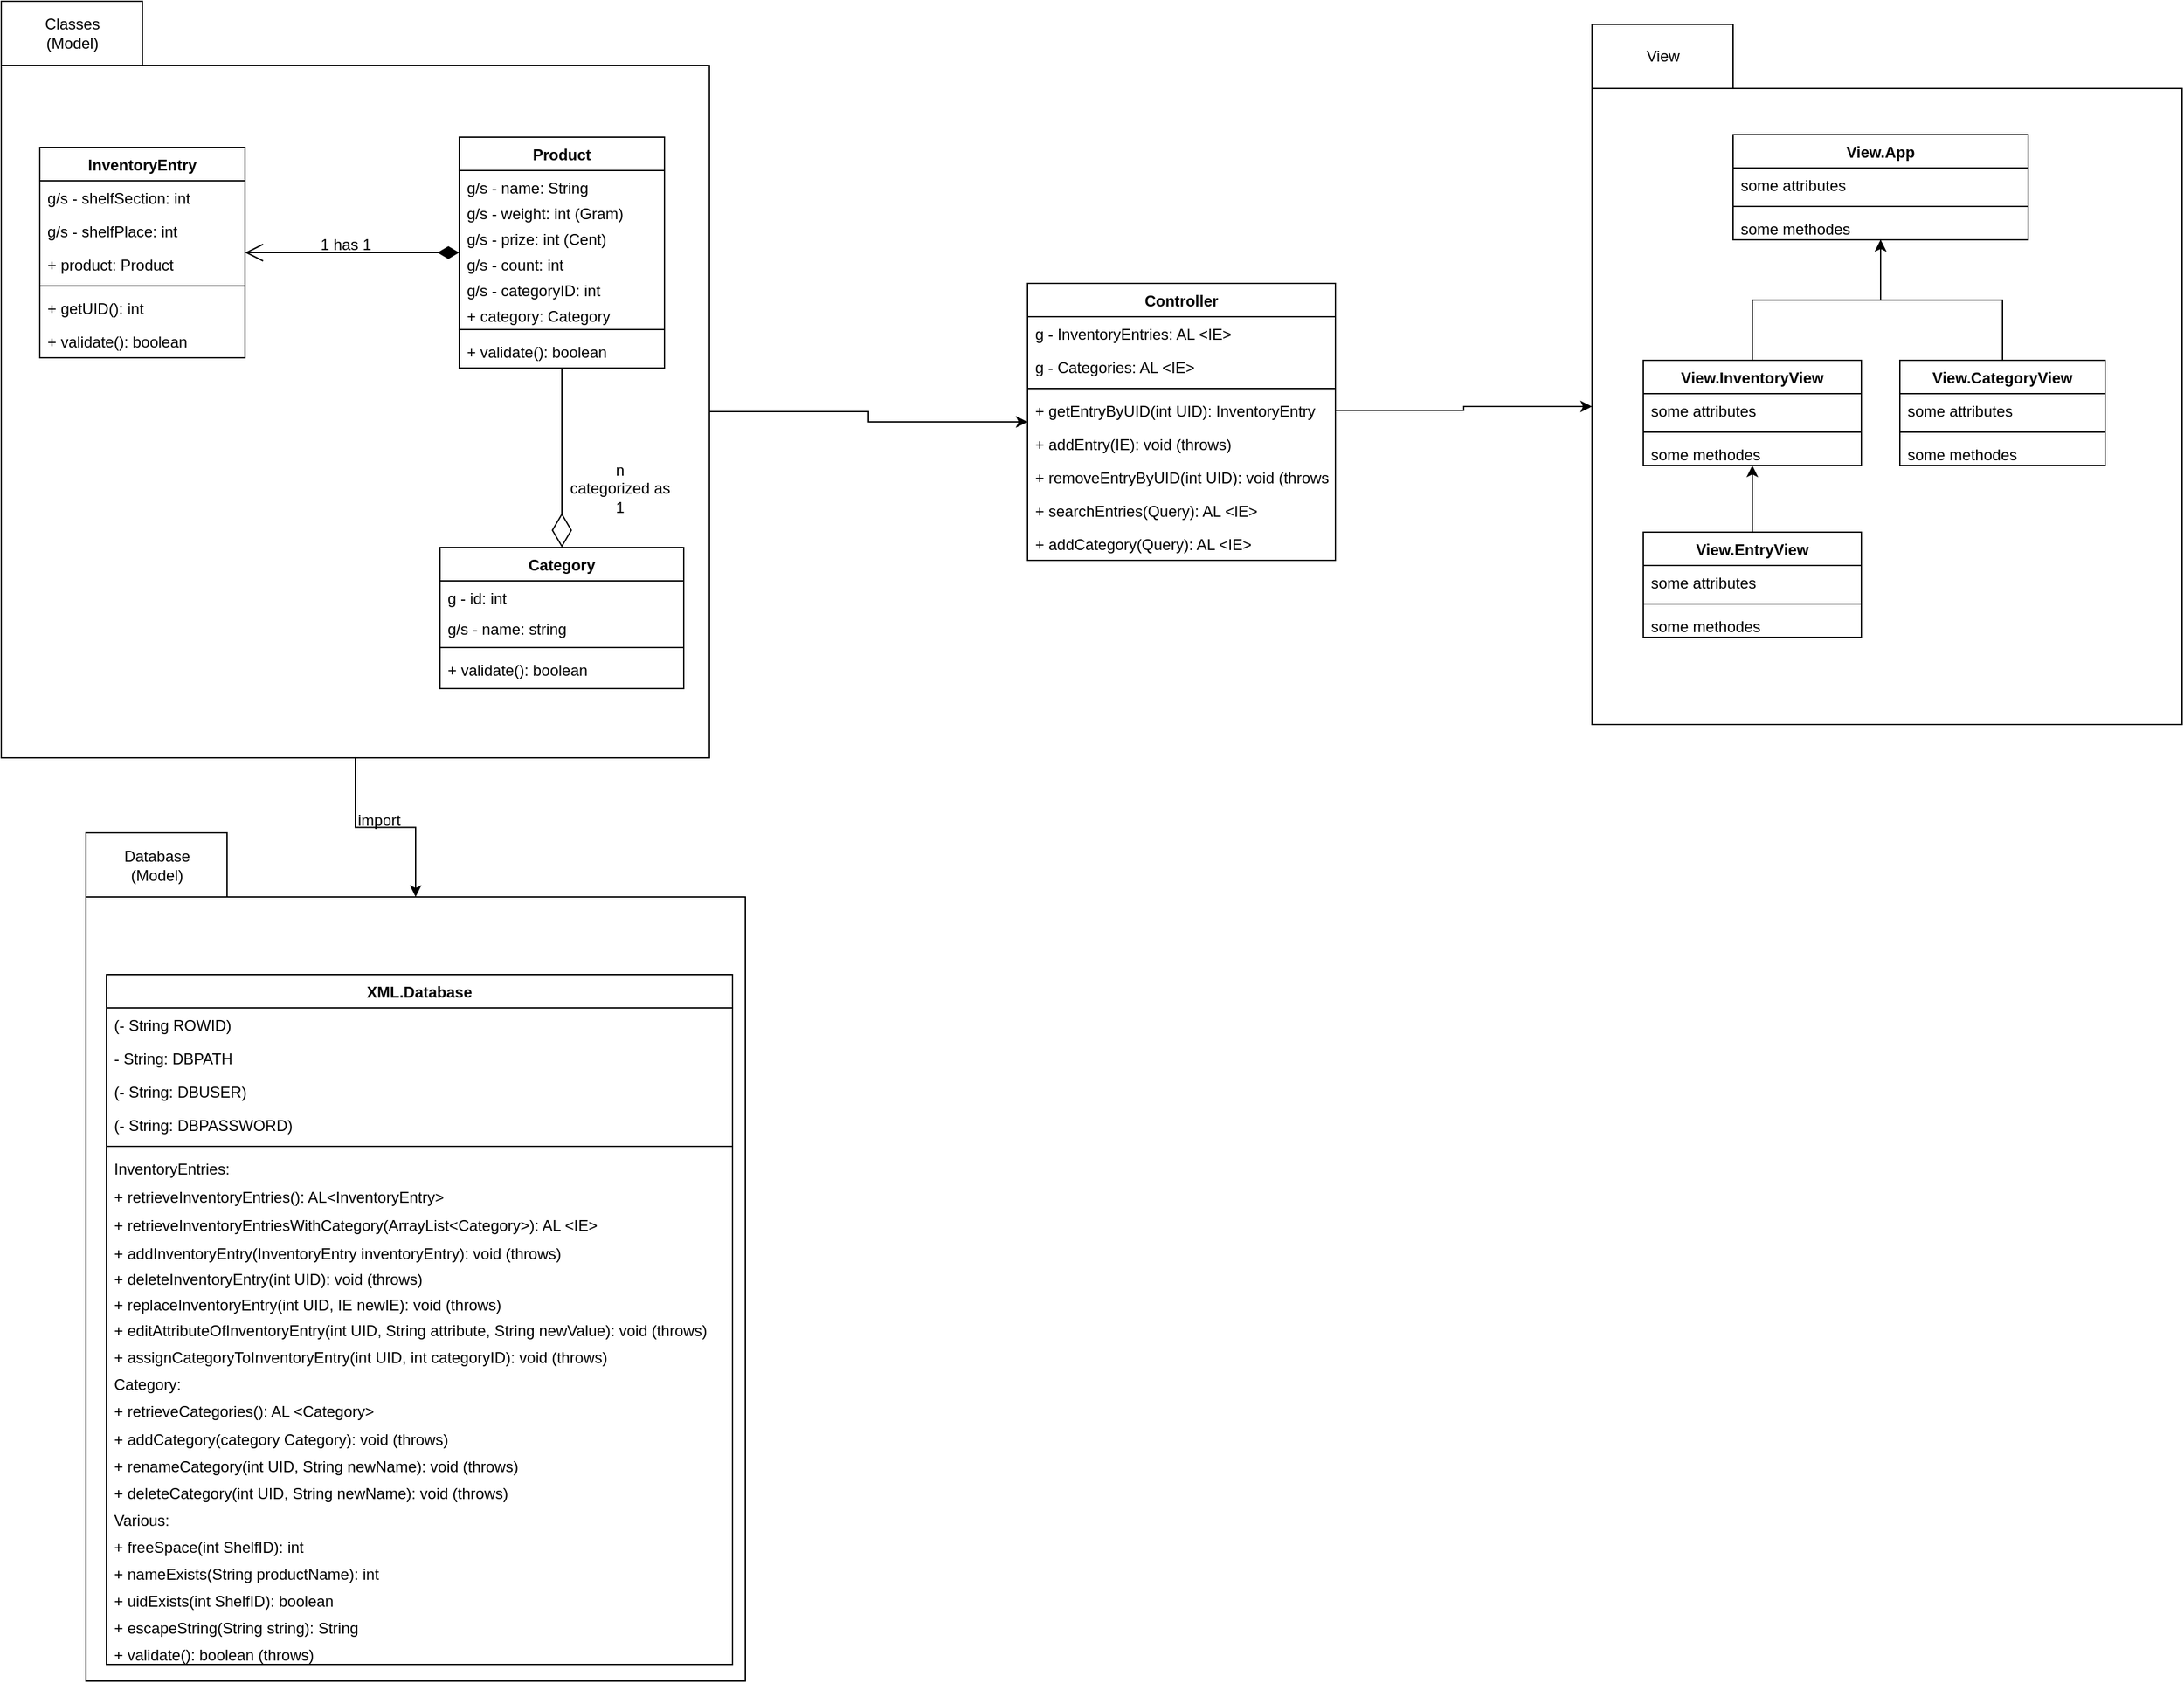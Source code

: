 <mxfile version="12.4.2" type="device" pages="1"><diagram id="II4qITKLCi_VNjRn3j1U" name="Page-1"><mxGraphModel dx="1261" dy="932" grid="1" gridSize="10" guides="1" tooltips="1" connect="1" arrows="1" fold="1" page="1" pageScale="1" pageWidth="827" pageHeight="1169" math="0" shadow="0"><root><mxCell id="0"/><mxCell id="1" parent="0"/><mxCell id="mAHmrQMKxv-tMI07lkVj-19" style="edgeStyle=orthogonalEdgeStyle;rounded=0;orthogonalLoop=1;jettySize=auto;html=1;exitX=1;exitY=0.5;exitDx=0;exitDy=0;" parent="1" source="zyoBYqR7Cxe4k0iHYnGC-2" target="mAHmrQMKxv-tMI07lkVj-7" edge="1"><mxGeometry relative="1" as="geometry"/></mxCell><mxCell id="zyoBYqR7Cxe4k0iHYnGC-2" value="" style="rounded=0;whiteSpace=wrap;html=1;" parent="1" vertex="1"><mxGeometry x="80" y="90" width="552" height="540" as="geometry"/></mxCell><mxCell id="zyoBYqR7Cxe4k0iHYnGC-9" style="edgeStyle=orthogonalEdgeStyle;rounded=0;orthogonalLoop=1;jettySize=auto;html=1;" parent="1" source="zyoBYqR7Cxe4k0iHYnGC-2" target="MuC0JlUs1k2olT5uU5jN-11" edge="1"><mxGeometry relative="1" as="geometry"><mxPoint x="440" y="684" as="targetPoint"/></mxGeometry></mxCell><mxCell id="MuC0JlUs1k2olT5uU5jN-11" value="" style="rounded=0;whiteSpace=wrap;html=1;" parent="1" vertex="1"><mxGeometry x="146" y="738.5" width="514" height="611.5" as="geometry"/></mxCell><mxCell id="Qiu1RY4GNax4AS43yLGP-9" value="Product" style="swimlane;fontStyle=1;align=center;verticalAlign=top;childLayout=stackLayout;horizontal=1;startSize=26;horizontalStack=0;resizeParent=1;resizeParentMax=0;resizeLast=0;collapsible=1;marginBottom=0;" parent="1" vertex="1"><mxGeometry x="437" y="146" width="160" height="180" as="geometry"/></mxCell><mxCell id="sruDoZnBTIl_tYE3ByDj-9" value="g/s - name: String" style="text;strokeColor=none;fillColor=none;align=left;verticalAlign=top;spacingLeft=4;spacingRight=4;overflow=hidden;rotatable=0;points=[[0,0.5],[1,0.5]];portConstraint=eastwest;" parent="Qiu1RY4GNax4AS43yLGP-9" vertex="1"><mxGeometry y="26" width="160" height="20" as="geometry"/></mxCell><mxCell id="AtLYLam72HxLLNufHpRY-1" value="g/s - weight: int (Gram)" style="text;strokeColor=none;fillColor=none;align=left;verticalAlign=top;spacingLeft=4;spacingRight=4;overflow=hidden;rotatable=0;points=[[0,0.5],[1,0.5]];portConstraint=eastwest;" parent="Qiu1RY4GNax4AS43yLGP-9" vertex="1"><mxGeometry y="46" width="160" height="20" as="geometry"/></mxCell><mxCell id="sruDoZnBTIl_tYE3ByDj-7" value="g/s - prize: int (Cent)" style="text;strokeColor=none;fillColor=none;align=left;verticalAlign=top;spacingLeft=4;spacingRight=4;overflow=hidden;rotatable=0;points=[[0,0.5],[1,0.5]];portConstraint=eastwest;" parent="Qiu1RY4GNax4AS43yLGP-9" vertex="1"><mxGeometry y="66" width="160" height="20" as="geometry"/></mxCell><mxCell id="TVaEBej-A1oWXRZGp-uc-2" value="g/s - count: int" style="text;strokeColor=none;fillColor=none;align=left;verticalAlign=top;spacingLeft=4;spacingRight=4;overflow=hidden;rotatable=0;points=[[0,0.5],[1,0.5]];portConstraint=eastwest;" parent="Qiu1RY4GNax4AS43yLGP-9" vertex="1"><mxGeometry y="86" width="160" height="20" as="geometry"/></mxCell><mxCell id="up4uTZUS3rRXlpmSH3Hy-1" value="g/s - categoryID: int" style="text;strokeColor=none;fillColor=none;align=left;verticalAlign=top;spacingLeft=4;spacingRight=4;overflow=hidden;rotatable=0;points=[[0,0.5],[1,0.5]];portConstraint=eastwest;" parent="Qiu1RY4GNax4AS43yLGP-9" vertex="1"><mxGeometry y="106" width="160" height="20" as="geometry"/></mxCell><mxCell id="-B3GaBSoYx90qfIf9eGo-1" value="+ category: Category" style="text;strokeColor=none;fillColor=none;align=left;verticalAlign=top;spacingLeft=4;spacingRight=4;overflow=hidden;rotatable=0;points=[[0,0.5],[1,0.5]];portConstraint=eastwest;" parent="Qiu1RY4GNax4AS43yLGP-9" vertex="1"><mxGeometry y="126" width="160" height="20" as="geometry"/></mxCell><mxCell id="Qiu1RY4GNax4AS43yLGP-11" value="" style="line;strokeWidth=1;fillColor=none;align=left;verticalAlign=middle;spacingTop=-1;spacingLeft=3;spacingRight=3;rotatable=0;labelPosition=right;points=[];portConstraint=eastwest;" parent="Qiu1RY4GNax4AS43yLGP-9" vertex="1"><mxGeometry y="146" width="160" height="8" as="geometry"/></mxCell><mxCell id="C-HPcvjuCENW0QRDmI3f-2" value="+ validate(): boolean" style="text;strokeColor=none;fillColor=none;align=left;verticalAlign=top;spacingLeft=4;spacingRight=4;overflow=hidden;rotatable=0;points=[[0,0.5],[1,0.5]];portConstraint=eastwest;" parent="Qiu1RY4GNax4AS43yLGP-9" vertex="1"><mxGeometry y="154" width="160" height="26" as="geometry"/></mxCell><mxCell id="Qiu1RY4GNax4AS43yLGP-34" value="Category" style="swimlane;fontStyle=1;align=center;verticalAlign=top;childLayout=stackLayout;horizontal=1;startSize=26;horizontalStack=0;resizeParent=1;resizeParentMax=0;resizeLast=0;collapsible=1;marginBottom=0;" parent="1" vertex="1"><mxGeometry x="422" y="466" width="190" height="110" as="geometry"/></mxCell><mxCell id="Qiu1RY4GNax4AS43yLGP-35" value="g - id: int" style="text;strokeColor=none;fillColor=none;align=left;verticalAlign=top;spacingLeft=4;spacingRight=4;overflow=hidden;rotatable=0;points=[[0,0.5],[1,0.5]];portConstraint=eastwest;" parent="Qiu1RY4GNax4AS43yLGP-34" vertex="1"><mxGeometry y="26" width="190" height="24" as="geometry"/></mxCell><mxCell id="sruDoZnBTIl_tYE3ByDj-6" value="g/s - name: string" style="text;strokeColor=none;fillColor=none;align=left;verticalAlign=top;spacingLeft=4;spacingRight=4;overflow=hidden;rotatable=0;points=[[0,0.5],[1,0.5]];portConstraint=eastwest;" parent="Qiu1RY4GNax4AS43yLGP-34" vertex="1"><mxGeometry y="50" width="190" height="24" as="geometry"/></mxCell><mxCell id="Qiu1RY4GNax4AS43yLGP-36" value="" style="line;strokeWidth=1;fillColor=none;align=left;verticalAlign=middle;spacingTop=-1;spacingLeft=3;spacingRight=3;rotatable=0;labelPosition=right;points=[];portConstraint=eastwest;" parent="Qiu1RY4GNax4AS43yLGP-34" vertex="1"><mxGeometry y="74" width="190" height="8" as="geometry"/></mxCell><mxCell id="mAHmrQMKxv-tMI07lkVj-6" value="+ validate(): boolean" style="text;strokeColor=none;fillColor=none;align=left;verticalAlign=top;spacingLeft=4;spacingRight=4;overflow=hidden;rotatable=0;points=[[0,0.5],[1,0.5]];portConstraint=eastwest;" parent="Qiu1RY4GNax4AS43yLGP-34" vertex="1"><mxGeometry y="82" width="190" height="28" as="geometry"/></mxCell><mxCell id="Qiu1RY4GNax4AS43yLGP-41" value="n&lt;br&gt;categorized as&lt;br&gt;1" style="text;html=1;resizable=0;points=[];autosize=1;align=center;verticalAlign=top;spacingTop=-4;" parent="1" vertex="1"><mxGeometry x="517" y="396" width="90" height="40" as="geometry"/></mxCell><mxCell id="QKrm-Eze9-A4GsQXH-GI-1" value="XML.Database" style="swimlane;fontStyle=1;align=center;verticalAlign=top;childLayout=stackLayout;horizontal=1;startSize=26;horizontalStack=0;resizeParent=1;resizeParentMax=0;resizeLast=0;collapsible=1;marginBottom=0;" parent="1" vertex="1"><mxGeometry x="162" y="799" width="488" height="538" as="geometry"/></mxCell><mxCell id="QKrm-Eze9-A4GsQXH-GI-2" value="(- String ROWID)&#10;&#9;&#10;&#9;String DBPATH = &quot;\\\\sqlite\\\\db.pen_testing.db&quot;;&#10;&#9;&#10;&#9;String DBUSER = &quot;root&quot;;&#10;&#9;&#10;&#9;String DBPASSWORD = &quot;password&quot;;" style="text;strokeColor=none;fillColor=none;align=left;verticalAlign=top;spacingLeft=4;spacingRight=4;overflow=hidden;rotatable=0;points=[[0,0.5],[1,0.5]];portConstraint=eastwest;" parent="QKrm-Eze9-A4GsQXH-GI-1" vertex="1"><mxGeometry y="26" width="488" height="26" as="geometry"/></mxCell><mxCell id="MuC0JlUs1k2olT5uU5jN-7" value="- String: DBPATH" style="text;strokeColor=none;fillColor=none;align=left;verticalAlign=top;spacingLeft=4;spacingRight=4;overflow=hidden;rotatable=0;points=[[0,0.5],[1,0.5]];portConstraint=eastwest;" parent="QKrm-Eze9-A4GsQXH-GI-1" vertex="1"><mxGeometry y="52" width="488" height="26" as="geometry"/></mxCell><mxCell id="MuC0JlUs1k2olT5uU5jN-8" value="(- String: DBUSER)" style="text;strokeColor=none;fillColor=none;align=left;verticalAlign=top;spacingLeft=4;spacingRight=4;overflow=hidden;rotatable=0;points=[[0,0.5],[1,0.5]];portConstraint=eastwest;" parent="QKrm-Eze9-A4GsQXH-GI-1" vertex="1"><mxGeometry y="78" width="488" height="26" as="geometry"/></mxCell><mxCell id="MuC0JlUs1k2olT5uU5jN-9" value="(- String: DBPASSWORD)" style="text;strokeColor=none;fillColor=none;align=left;verticalAlign=top;spacingLeft=4;spacingRight=4;overflow=hidden;rotatable=0;points=[[0,0.5],[1,0.5]];portConstraint=eastwest;" parent="QKrm-Eze9-A4GsQXH-GI-1" vertex="1"><mxGeometry y="104" width="488" height="26" as="geometry"/></mxCell><mxCell id="QKrm-Eze9-A4GsQXH-GI-3" value="" style="line;strokeWidth=1;fillColor=none;align=left;verticalAlign=middle;spacingTop=-1;spacingLeft=3;spacingRight=3;rotatable=0;labelPosition=right;points=[];portConstraint=eastwest;" parent="QKrm-Eze9-A4GsQXH-GI-1" vertex="1"><mxGeometry y="130" width="488" height="8" as="geometry"/></mxCell><mxCell id="wtwMjHMhblk2YSpVdP-w-8" value="InventoryEntries:" style="text;strokeColor=none;fillColor=none;align=left;verticalAlign=top;spacingLeft=4;spacingRight=4;overflow=hidden;rotatable=0;points=[[0,0.5],[1,0.5]];portConstraint=eastwest;" vertex="1" parent="QKrm-Eze9-A4GsQXH-GI-1"><mxGeometry y="138" width="488" height="22" as="geometry"/></mxCell><mxCell id="gfWhXtZirMkXytCO7cxq-39" value="+ retrieveInventoryEntries(): AL&lt;InventoryEntry&gt;" style="text;strokeColor=none;fillColor=none;align=left;verticalAlign=top;spacingLeft=4;spacingRight=4;overflow=hidden;rotatable=0;points=[[0,0.5],[1,0.5]];portConstraint=eastwest;" parent="QKrm-Eze9-A4GsQXH-GI-1" vertex="1"><mxGeometry y="160" width="488" height="22" as="geometry"/></mxCell><mxCell id="wtwMjHMhblk2YSpVdP-w-2" value="+ retrieveInventoryEntriesWithCategory(ArrayList&lt;Category&gt;): AL &lt;IE&gt;" style="text;strokeColor=none;fillColor=none;align=left;verticalAlign=top;spacingLeft=4;spacingRight=4;overflow=hidden;rotatable=0;points=[[0,0.5],[1,0.5]];portConstraint=eastwest;" vertex="1" parent="QKrm-Eze9-A4GsQXH-GI-1"><mxGeometry y="182" width="488" height="22" as="geometry"/></mxCell><mxCell id="ibuR769cZpBmyBUdAeHn-39" value="+ addInventoryEntry(InventoryEntry inventoryEntry): void (throws)" style="text;strokeColor=none;fillColor=none;align=left;verticalAlign=top;spacingLeft=4;spacingRight=4;overflow=hidden;rotatable=0;points=[[0,0.5],[1,0.5]];portConstraint=eastwest;" parent="QKrm-Eze9-A4GsQXH-GI-1" vertex="1"><mxGeometry y="204" width="488" height="20" as="geometry"/></mxCell><mxCell id="iIOl0lsGq0WU1nMPUVmK-1" value="+ deleteInventoryEntry(int UID): void (throws)" style="text;strokeColor=none;fillColor=none;align=left;verticalAlign=top;spacingLeft=4;spacingRight=4;overflow=hidden;rotatable=0;points=[[0,0.5],[1,0.5]];portConstraint=eastwest;" parent="QKrm-Eze9-A4GsQXH-GI-1" vertex="1"><mxGeometry y="224" width="488" height="20" as="geometry"/></mxCell><mxCell id="MuC0JlUs1k2olT5uU5jN-5" value="+ replaceInventoryEntry(int UID, IE newIE): void (throws)" style="text;strokeColor=none;fillColor=none;align=left;verticalAlign=top;spacingLeft=4;spacingRight=4;overflow=hidden;rotatable=0;points=[[0,0.5],[1,0.5]];portConstraint=eastwest;" parent="QKrm-Eze9-A4GsQXH-GI-1" vertex="1"><mxGeometry y="244" width="488" height="20" as="geometry"/></mxCell><mxCell id="ibuR769cZpBmyBUdAeHn-27" value="+ editAttributeOfInventoryEntry(int UID, String attribute, String newValue): void (throws)" style="text;strokeColor=none;fillColor=none;align=left;verticalAlign=top;spacingLeft=4;spacingRight=4;overflow=hidden;rotatable=0;points=[[0,0.5],[1,0.5]];portConstraint=eastwest;" parent="QKrm-Eze9-A4GsQXH-GI-1" vertex="1"><mxGeometry y="264" width="488" height="21" as="geometry"/></mxCell><mxCell id="wtwMjHMhblk2YSpVdP-w-3" value="+ assignCategoryToInventoryEntry(int UID, int categoryID): void (throws)" style="text;strokeColor=none;fillColor=none;align=left;verticalAlign=top;spacingLeft=4;spacingRight=4;overflow=hidden;rotatable=0;points=[[0,0.5],[1,0.5]];portConstraint=eastwest;" vertex="1" parent="QKrm-Eze9-A4GsQXH-GI-1"><mxGeometry y="285" width="488" height="21" as="geometry"/></mxCell><mxCell id="wtwMjHMhblk2YSpVdP-w-4" value="Category:" style="text;strokeColor=none;fillColor=none;align=left;verticalAlign=top;spacingLeft=4;spacingRight=4;overflow=hidden;rotatable=0;points=[[0,0.5],[1,0.5]];portConstraint=eastwest;" vertex="1" parent="QKrm-Eze9-A4GsQXH-GI-1"><mxGeometry y="306" width="488" height="21" as="geometry"/></mxCell><mxCell id="gfWhXtZirMkXytCO7cxq-42" value="+ retrieveCategories(): AL &lt;Category&gt;" style="text;strokeColor=none;fillColor=none;align=left;verticalAlign=top;spacingLeft=4;spacingRight=4;overflow=hidden;rotatable=0;points=[[0,0.5],[1,0.5]];portConstraint=eastwest;" parent="QKrm-Eze9-A4GsQXH-GI-1" vertex="1"><mxGeometry y="327" width="488" height="22" as="geometry"/></mxCell><mxCell id="wtwMjHMhblk2YSpVdP-w-5" value="+ addCategory(category Category): void (throws)" style="text;strokeColor=none;fillColor=none;align=left;verticalAlign=top;spacingLeft=4;spacingRight=4;overflow=hidden;rotatable=0;points=[[0,0.5],[1,0.5]];portConstraint=eastwest;" vertex="1" parent="QKrm-Eze9-A4GsQXH-GI-1"><mxGeometry y="349" width="488" height="21" as="geometry"/></mxCell><mxCell id="wtwMjHMhblk2YSpVdP-w-6" value="+ renameCategory(int UID, String newName): void (throws)" style="text;strokeColor=none;fillColor=none;align=left;verticalAlign=top;spacingLeft=4;spacingRight=4;overflow=hidden;rotatable=0;points=[[0,0.5],[1,0.5]];portConstraint=eastwest;" vertex="1" parent="QKrm-Eze9-A4GsQXH-GI-1"><mxGeometry y="370" width="488" height="21" as="geometry"/></mxCell><mxCell id="wtwMjHMhblk2YSpVdP-w-11" value="+ deleteCategory(int UID, String newName): void (throws)" style="text;strokeColor=none;fillColor=none;align=left;verticalAlign=top;spacingLeft=4;spacingRight=4;overflow=hidden;rotatable=0;points=[[0,0.5],[1,0.5]];portConstraint=eastwest;" vertex="1" parent="QKrm-Eze9-A4GsQXH-GI-1"><mxGeometry y="391" width="488" height="21" as="geometry"/></mxCell><mxCell id="wtwMjHMhblk2YSpVdP-w-9" value="Various:" style="text;strokeColor=none;fillColor=none;align=left;verticalAlign=top;spacingLeft=4;spacingRight=4;overflow=hidden;rotatable=0;points=[[0,0.5],[1,0.5]];portConstraint=eastwest;" vertex="1" parent="QKrm-Eze9-A4GsQXH-GI-1"><mxGeometry y="412" width="488" height="21" as="geometry"/></mxCell><mxCell id="wtwMjHMhblk2YSpVdP-w-10" value="+ freeSpace(int ShelfID): int" style="text;strokeColor=none;fillColor=none;align=left;verticalAlign=top;spacingLeft=4;spacingRight=4;overflow=hidden;rotatable=0;points=[[0,0.5],[1,0.5]];portConstraint=eastwest;" vertex="1" parent="QKrm-Eze9-A4GsQXH-GI-1"><mxGeometry y="433" width="488" height="21" as="geometry"/></mxCell><mxCell id="wtwMjHMhblk2YSpVdP-w-12" value="+ nameExists(String productName): int" style="text;strokeColor=none;fillColor=none;align=left;verticalAlign=top;spacingLeft=4;spacingRight=4;overflow=hidden;rotatable=0;points=[[0,0.5],[1,0.5]];portConstraint=eastwest;" vertex="1" parent="QKrm-Eze9-A4GsQXH-GI-1"><mxGeometry y="454" width="488" height="21" as="geometry"/></mxCell><mxCell id="wtwMjHMhblk2YSpVdP-w-13" value="+ uidExists(int ShelfID): boolean" style="text;strokeColor=none;fillColor=none;align=left;verticalAlign=top;spacingLeft=4;spacingRight=4;overflow=hidden;rotatable=0;points=[[0,0.5],[1,0.5]];portConstraint=eastwest;" vertex="1" parent="QKrm-Eze9-A4GsQXH-GI-1"><mxGeometry y="475" width="488" height="21" as="geometry"/></mxCell><mxCell id="wtwMjHMhblk2YSpVdP-w-14" value="+ escapeString(String string): String" style="text;strokeColor=none;fillColor=none;align=left;verticalAlign=top;spacingLeft=4;spacingRight=4;overflow=hidden;rotatable=0;points=[[0,0.5],[1,0.5]];portConstraint=eastwest;" vertex="1" parent="QKrm-Eze9-A4GsQXH-GI-1"><mxGeometry y="496" width="488" height="21" as="geometry"/></mxCell><mxCell id="wtwMjHMhblk2YSpVdP-w-15" value="+ validate(): boolean (throws)" style="text;strokeColor=none;fillColor=none;align=left;verticalAlign=top;spacingLeft=4;spacingRight=4;overflow=hidden;rotatable=0;points=[[0,0.5],[1,0.5]];portConstraint=eastwest;" vertex="1" parent="QKrm-Eze9-A4GsQXH-GI-1"><mxGeometry y="517" width="488" height="21" as="geometry"/></mxCell><mxCell id="OFnzm7iaJnwIENqA8FYo-10" value="InventoryEntry" style="swimlane;fontStyle=1;align=center;verticalAlign=top;childLayout=stackLayout;horizontal=1;startSize=26;horizontalStack=0;resizeParent=1;resizeParentMax=0;resizeLast=0;collapsible=1;marginBottom=0;" parent="1" vertex="1"><mxGeometry x="110" y="154" width="160" height="164" as="geometry"/></mxCell><mxCell id="sruDoZnBTIl_tYE3ByDj-1" value="g/s - shelfSection: int" style="text;strokeColor=none;fillColor=none;align=left;verticalAlign=top;spacingLeft=4;spacingRight=4;overflow=hidden;rotatable=0;points=[[0,0.5],[1,0.5]];portConstraint=eastwest;" parent="OFnzm7iaJnwIENqA8FYo-10" vertex="1"><mxGeometry y="26" width="160" height="26" as="geometry"/></mxCell><mxCell id="sruDoZnBTIl_tYE3ByDj-3" value="g/s - shelfPlace: int" style="text;strokeColor=none;fillColor=none;align=left;verticalAlign=top;spacingLeft=4;spacingRight=4;overflow=hidden;rotatable=0;points=[[0,0.5],[1,0.5]];portConstraint=eastwest;" parent="OFnzm7iaJnwIENqA8FYo-10" vertex="1"><mxGeometry y="52" width="160" height="26" as="geometry"/></mxCell><mxCell id="OFnzm7iaJnwIENqA8FYo-14" value="+ product: Product" style="text;strokeColor=none;fillColor=none;align=left;verticalAlign=top;spacingLeft=4;spacingRight=4;overflow=hidden;rotatable=0;points=[[0,0.5],[1,0.5]];portConstraint=eastwest;" parent="OFnzm7iaJnwIENqA8FYo-10" vertex="1"><mxGeometry y="78" width="160" height="26" as="geometry"/></mxCell><mxCell id="OFnzm7iaJnwIENqA8FYo-12" value="" style="line;strokeWidth=1;fillColor=none;align=left;verticalAlign=middle;spacingTop=-1;spacingLeft=3;spacingRight=3;rotatable=0;labelPosition=right;points=[];portConstraint=eastwest;" parent="OFnzm7iaJnwIENqA8FYo-10" vertex="1"><mxGeometry y="104" width="160" height="8" as="geometry"/></mxCell><mxCell id="mAHmrQMKxv-tMI07lkVj-1" value="+ getUID(): int" style="text;strokeColor=none;fillColor=none;align=left;verticalAlign=top;spacingLeft=4;spacingRight=4;overflow=hidden;rotatable=0;points=[[0,0.5],[1,0.5]];portConstraint=eastwest;" parent="OFnzm7iaJnwIENqA8FYo-10" vertex="1"><mxGeometry y="112" width="160" height="26" as="geometry"/></mxCell><mxCell id="iIOl0lsGq0WU1nMPUVmK-2" value="+ validate(): boolean" style="text;strokeColor=none;fillColor=none;align=left;verticalAlign=top;spacingLeft=4;spacingRight=4;overflow=hidden;rotatable=0;points=[[0,0.5],[1,0.5]];portConstraint=eastwest;" parent="OFnzm7iaJnwIENqA8FYo-10" vertex="1"><mxGeometry y="138" width="160" height="26" as="geometry"/></mxCell><mxCell id="C-HPcvjuCENW0QRDmI3f-10" value="" style="endArrow=open;html=1;endSize=12;startArrow=diamondThin;startSize=14;startFill=1;edgeStyle=orthogonalEdgeStyle;align=left;verticalAlign=bottom;" parent="1" source="Qiu1RY4GNax4AS43yLGP-9" target="OFnzm7iaJnwIENqA8FYo-10" edge="1"><mxGeometry x="0.004" y="-124" relative="1" as="geometry"><mxPoint x="432.833" y="-259" as="sourcePoint"/><mxPoint x="297" y="-191" as="targetPoint"/><mxPoint x="17" y="2" as="offset"/></mxGeometry></mxCell><mxCell id="C-HPcvjuCENW0QRDmI3f-11" value="1 has 1" style="text;html=1;resizable=0;points=[];autosize=1;align=left;verticalAlign=top;spacingTop=-4;" parent="1" vertex="1"><mxGeometry x="327" y="220" width="50" height="20" as="geometry"/></mxCell><mxCell id="C-HPcvjuCENW0QRDmI3f-16" value="" style="endArrow=diamondThin;endFill=0;endSize=24;html=1;" parent="1" source="Qiu1RY4GNax4AS43yLGP-9" target="Qiu1RY4GNax4AS43yLGP-34" edge="1"><mxGeometry width="160" relative="1" as="geometry"><mxPoint x="242" y="646" as="sourcePoint"/><mxPoint x="402" y="646" as="targetPoint"/><Array as="points"/></mxGeometry></mxCell><mxCell id="MuC0JlUs1k2olT5uU5jN-16" value="Database&lt;br&gt;(Model)" style="html=1;" parent="1" vertex="1"><mxGeometry x="146" y="688.5" width="110" height="50" as="geometry"/></mxCell><mxCell id="zyoBYqR7Cxe4k0iHYnGC-3" value="Classes&lt;br&gt;(Model)" style="html=1;" parent="1" vertex="1"><mxGeometry x="80" y="40" width="110" height="50" as="geometry"/></mxCell><mxCell id="zyoBYqR7Cxe4k0iHYnGC-10" value="import" style="text;html=1;resizable=0;points=[];autosize=1;align=left;verticalAlign=top;spacingTop=-4;" parent="1" vertex="1"><mxGeometry x="356" y="668.5" width="50" height="20" as="geometry"/></mxCell><mxCell id="mAHmrQMKxv-tMI07lkVj-7" value="Controller" style="swimlane;fontStyle=1;align=center;verticalAlign=top;childLayout=stackLayout;horizontal=1;startSize=26;horizontalStack=0;resizeParent=1;resizeParentMax=0;resizeLast=0;collapsible=1;marginBottom=0;" parent="1" vertex="1"><mxGeometry x="880" y="260" width="240" height="216" as="geometry"/></mxCell><mxCell id="mAHmrQMKxv-tMI07lkVj-8" value="g - InventoryEntries: AL &lt;IE&gt;" style="text;strokeColor=none;fillColor=none;align=left;verticalAlign=top;spacingLeft=4;spacingRight=4;overflow=hidden;rotatable=0;points=[[0,0.5],[1,0.5]];portConstraint=eastwest;" parent="mAHmrQMKxv-tMI07lkVj-7" vertex="1"><mxGeometry y="26" width="240" height="26" as="geometry"/></mxCell><mxCell id="mAHmrQMKxv-tMI07lkVj-18" value="g - Categories: AL &lt;IE&gt;" style="text;strokeColor=none;fillColor=none;align=left;verticalAlign=top;spacingLeft=4;spacingRight=4;overflow=hidden;rotatable=0;points=[[0,0.5],[1,0.5]];portConstraint=eastwest;" parent="mAHmrQMKxv-tMI07lkVj-7" vertex="1"><mxGeometry y="52" width="240" height="26" as="geometry"/></mxCell><mxCell id="mAHmrQMKxv-tMI07lkVj-11" value="" style="line;strokeWidth=1;fillColor=none;align=left;verticalAlign=middle;spacingTop=-1;spacingLeft=3;spacingRight=3;rotatable=0;labelPosition=right;points=[];portConstraint=eastwest;" parent="mAHmrQMKxv-tMI07lkVj-7" vertex="1"><mxGeometry y="78" width="240" height="8" as="geometry"/></mxCell><mxCell id="mAHmrQMKxv-tMI07lkVj-12" value="+ getEntryByUID(int UID): InventoryEntry" style="text;strokeColor=none;fillColor=none;align=left;verticalAlign=top;spacingLeft=4;spacingRight=4;overflow=hidden;rotatable=0;points=[[0,0.5],[1,0.5]];portConstraint=eastwest;" parent="mAHmrQMKxv-tMI07lkVj-7" vertex="1"><mxGeometry y="86" width="240" height="26" as="geometry"/></mxCell><mxCell id="mAHmrQMKxv-tMI07lkVj-14" value="+ addEntry(IE): void (throws)" style="text;strokeColor=none;fillColor=none;align=left;verticalAlign=top;spacingLeft=4;spacingRight=4;overflow=hidden;rotatable=0;points=[[0,0.5],[1,0.5]];portConstraint=eastwest;" parent="mAHmrQMKxv-tMI07lkVj-7" vertex="1"><mxGeometry y="112" width="240" height="26" as="geometry"/></mxCell><mxCell id="mAHmrQMKxv-tMI07lkVj-15" value="+ removeEntryByUID(int UID): void (throws)" style="text;strokeColor=none;fillColor=none;align=left;verticalAlign=top;spacingLeft=4;spacingRight=4;overflow=hidden;rotatable=0;points=[[0,0.5],[1,0.5]];portConstraint=eastwest;" parent="mAHmrQMKxv-tMI07lkVj-7" vertex="1"><mxGeometry y="138" width="240" height="26" as="geometry"/></mxCell><mxCell id="mAHmrQMKxv-tMI07lkVj-16" value="+ searchEntries(Query): AL &lt;IE&gt;" style="text;strokeColor=none;fillColor=none;align=left;verticalAlign=top;spacingLeft=4;spacingRight=4;overflow=hidden;rotatable=0;points=[[0,0.5],[1,0.5]];portConstraint=eastwest;" parent="mAHmrQMKxv-tMI07lkVj-7" vertex="1"><mxGeometry y="164" width="240" height="26" as="geometry"/></mxCell><mxCell id="mAHmrQMKxv-tMI07lkVj-17" value="+ addCategory(Query): AL &lt;IE&gt;" style="text;strokeColor=none;fillColor=none;align=left;verticalAlign=top;spacingLeft=4;spacingRight=4;overflow=hidden;rotatable=0;points=[[0,0.5],[1,0.5]];portConstraint=eastwest;" parent="mAHmrQMKxv-tMI07lkVj-7" vertex="1"><mxGeometry y="190" width="240" height="26" as="geometry"/></mxCell><mxCell id="l4-ywfOaw1dK3CgNPek9-1" value="" style="rounded=0;whiteSpace=wrap;html=1;" parent="1" vertex="1"><mxGeometry x="1320" y="108" width="460" height="496" as="geometry"/></mxCell><mxCell id="l4-ywfOaw1dK3CgNPek9-2" value="View" style="html=1;" parent="1" vertex="1"><mxGeometry x="1320" y="58" width="110" height="50" as="geometry"/></mxCell><mxCell id="l4-ywfOaw1dK3CgNPek9-3" value="View.App" style="swimlane;fontStyle=1;align=center;verticalAlign=top;childLayout=stackLayout;horizontal=1;startSize=26;horizontalStack=0;resizeParent=1;resizeParentMax=0;resizeLast=0;collapsible=1;marginBottom=0;" parent="1" vertex="1"><mxGeometry x="1430" y="144" width="230" height="82" as="geometry"/></mxCell><mxCell id="l4-ywfOaw1dK3CgNPek9-7" value="some attributes" style="text;strokeColor=none;fillColor=none;align=left;verticalAlign=top;spacingLeft=4;spacingRight=4;overflow=hidden;rotatable=0;points=[[0,0.5],[1,0.5]];portConstraint=eastwest;" parent="l4-ywfOaw1dK3CgNPek9-3" vertex="1"><mxGeometry y="26" width="230" height="26" as="geometry"/></mxCell><mxCell id="l4-ywfOaw1dK3CgNPek9-8" value="" style="line;strokeWidth=1;fillColor=none;align=left;verticalAlign=middle;spacingTop=-1;spacingLeft=3;spacingRight=3;rotatable=0;labelPosition=right;points=[];portConstraint=eastwest;" parent="l4-ywfOaw1dK3CgNPek9-3" vertex="1"><mxGeometry y="52" width="230" height="8" as="geometry"/></mxCell><mxCell id="l4-ywfOaw1dK3CgNPek9-9" value="some methodes" style="text;strokeColor=none;fillColor=none;align=left;verticalAlign=top;spacingLeft=4;spacingRight=4;overflow=hidden;rotatable=0;points=[[0,0.5],[1,0.5]];portConstraint=eastwest;" parent="l4-ywfOaw1dK3CgNPek9-3" vertex="1"><mxGeometry y="60" width="230" height="22" as="geometry"/></mxCell><mxCell id="l4-ywfOaw1dK3CgNPek9-30" style="edgeStyle=orthogonalEdgeStyle;rounded=0;orthogonalLoop=1;jettySize=auto;html=1;exitX=0.5;exitY=0;exitDx=0;exitDy=0;" parent="1" source="l4-ywfOaw1dK3CgNPek9-18" target="l4-ywfOaw1dK3CgNPek9-3" edge="1"><mxGeometry relative="1" as="geometry"/></mxCell><mxCell id="l4-ywfOaw1dK3CgNPek9-18" value="View.InventoryView" style="swimlane;fontStyle=1;align=center;verticalAlign=top;childLayout=stackLayout;horizontal=1;startSize=26;horizontalStack=0;resizeParent=1;resizeParentMax=0;resizeLast=0;collapsible=1;marginBottom=0;" parent="1" vertex="1"><mxGeometry x="1360" y="320" width="170" height="82" as="geometry"/></mxCell><mxCell id="l4-ywfOaw1dK3CgNPek9-19" value="some attributes" style="text;strokeColor=none;fillColor=none;align=left;verticalAlign=top;spacingLeft=4;spacingRight=4;overflow=hidden;rotatable=0;points=[[0,0.5],[1,0.5]];portConstraint=eastwest;" parent="l4-ywfOaw1dK3CgNPek9-18" vertex="1"><mxGeometry y="26" width="170" height="26" as="geometry"/></mxCell><mxCell id="l4-ywfOaw1dK3CgNPek9-20" value="" style="line;strokeWidth=1;fillColor=none;align=left;verticalAlign=middle;spacingTop=-1;spacingLeft=3;spacingRight=3;rotatable=0;labelPosition=right;points=[];portConstraint=eastwest;" parent="l4-ywfOaw1dK3CgNPek9-18" vertex="1"><mxGeometry y="52" width="170" height="8" as="geometry"/></mxCell><mxCell id="l4-ywfOaw1dK3CgNPek9-21" value="some methodes" style="text;strokeColor=none;fillColor=none;align=left;verticalAlign=top;spacingLeft=4;spacingRight=4;overflow=hidden;rotatable=0;points=[[0,0.5],[1,0.5]];portConstraint=eastwest;" parent="l4-ywfOaw1dK3CgNPek9-18" vertex="1"><mxGeometry y="60" width="170" height="22" as="geometry"/></mxCell><mxCell id="l4-ywfOaw1dK3CgNPek9-32" style="edgeStyle=orthogonalEdgeStyle;rounded=0;orthogonalLoop=1;jettySize=auto;html=1;exitX=0.5;exitY=0;exitDx=0;exitDy=0;" parent="1" source="l4-ywfOaw1dK3CgNPek9-22" target="l4-ywfOaw1dK3CgNPek9-18" edge="1"><mxGeometry relative="1" as="geometry"/></mxCell><mxCell id="l4-ywfOaw1dK3CgNPek9-22" value="View.EntryView" style="swimlane;fontStyle=1;align=center;verticalAlign=top;childLayout=stackLayout;horizontal=1;startSize=26;horizontalStack=0;resizeParent=1;resizeParentMax=0;resizeLast=0;collapsible=1;marginBottom=0;" parent="1" vertex="1"><mxGeometry x="1360" y="454" width="170" height="82" as="geometry"/></mxCell><mxCell id="l4-ywfOaw1dK3CgNPek9-23" value="some attributes" style="text;strokeColor=none;fillColor=none;align=left;verticalAlign=top;spacingLeft=4;spacingRight=4;overflow=hidden;rotatable=0;points=[[0,0.5],[1,0.5]];portConstraint=eastwest;" parent="l4-ywfOaw1dK3CgNPek9-22" vertex="1"><mxGeometry y="26" width="170" height="26" as="geometry"/></mxCell><mxCell id="l4-ywfOaw1dK3CgNPek9-24" value="" style="line;strokeWidth=1;fillColor=none;align=left;verticalAlign=middle;spacingTop=-1;spacingLeft=3;spacingRight=3;rotatable=0;labelPosition=right;points=[];portConstraint=eastwest;" parent="l4-ywfOaw1dK3CgNPek9-22" vertex="1"><mxGeometry y="52" width="170" height="8" as="geometry"/></mxCell><mxCell id="l4-ywfOaw1dK3CgNPek9-25" value="some methodes" style="text;strokeColor=none;fillColor=none;align=left;verticalAlign=top;spacingLeft=4;spacingRight=4;overflow=hidden;rotatable=0;points=[[0,0.5],[1,0.5]];portConstraint=eastwest;" parent="l4-ywfOaw1dK3CgNPek9-22" vertex="1"><mxGeometry y="60" width="170" height="22" as="geometry"/></mxCell><mxCell id="l4-ywfOaw1dK3CgNPek9-31" style="edgeStyle=orthogonalEdgeStyle;rounded=0;orthogonalLoop=1;jettySize=auto;html=1;exitX=0.5;exitY=0;exitDx=0;exitDy=0;" parent="1" source="l4-ywfOaw1dK3CgNPek9-26" target="l4-ywfOaw1dK3CgNPek9-3" edge="1"><mxGeometry relative="1" as="geometry"/></mxCell><mxCell id="l4-ywfOaw1dK3CgNPek9-26" value="View.CategoryView" style="swimlane;fontStyle=1;align=center;verticalAlign=top;childLayout=stackLayout;horizontal=1;startSize=26;horizontalStack=0;resizeParent=1;resizeParentMax=0;resizeLast=0;collapsible=1;marginBottom=0;" parent="1" vertex="1"><mxGeometry x="1560" y="320" width="160" height="82" as="geometry"/></mxCell><mxCell id="l4-ywfOaw1dK3CgNPek9-27" value="some attributes" style="text;strokeColor=none;fillColor=none;align=left;verticalAlign=top;spacingLeft=4;spacingRight=4;overflow=hidden;rotatable=0;points=[[0,0.5],[1,0.5]];portConstraint=eastwest;" parent="l4-ywfOaw1dK3CgNPek9-26" vertex="1"><mxGeometry y="26" width="160" height="26" as="geometry"/></mxCell><mxCell id="l4-ywfOaw1dK3CgNPek9-28" value="" style="line;strokeWidth=1;fillColor=none;align=left;verticalAlign=middle;spacingTop=-1;spacingLeft=3;spacingRight=3;rotatable=0;labelPosition=right;points=[];portConstraint=eastwest;" parent="l4-ywfOaw1dK3CgNPek9-26" vertex="1"><mxGeometry y="52" width="160" height="8" as="geometry"/></mxCell><mxCell id="l4-ywfOaw1dK3CgNPek9-29" value="some methodes" style="text;strokeColor=none;fillColor=none;align=left;verticalAlign=top;spacingLeft=4;spacingRight=4;overflow=hidden;rotatable=0;points=[[0,0.5],[1,0.5]];portConstraint=eastwest;" parent="l4-ywfOaw1dK3CgNPek9-26" vertex="1"><mxGeometry y="60" width="160" height="22" as="geometry"/></mxCell><mxCell id="l4-ywfOaw1dK3CgNPek9-33" style="edgeStyle=orthogonalEdgeStyle;rounded=0;orthogonalLoop=1;jettySize=auto;html=1;exitX=1;exitY=0.5;exitDx=0;exitDy=0;" parent="1" source="mAHmrQMKxv-tMI07lkVj-12" target="l4-ywfOaw1dK3CgNPek9-1" edge="1"><mxGeometry relative="1" as="geometry"/></mxCell></root></mxGraphModel></diagram></mxfile>
